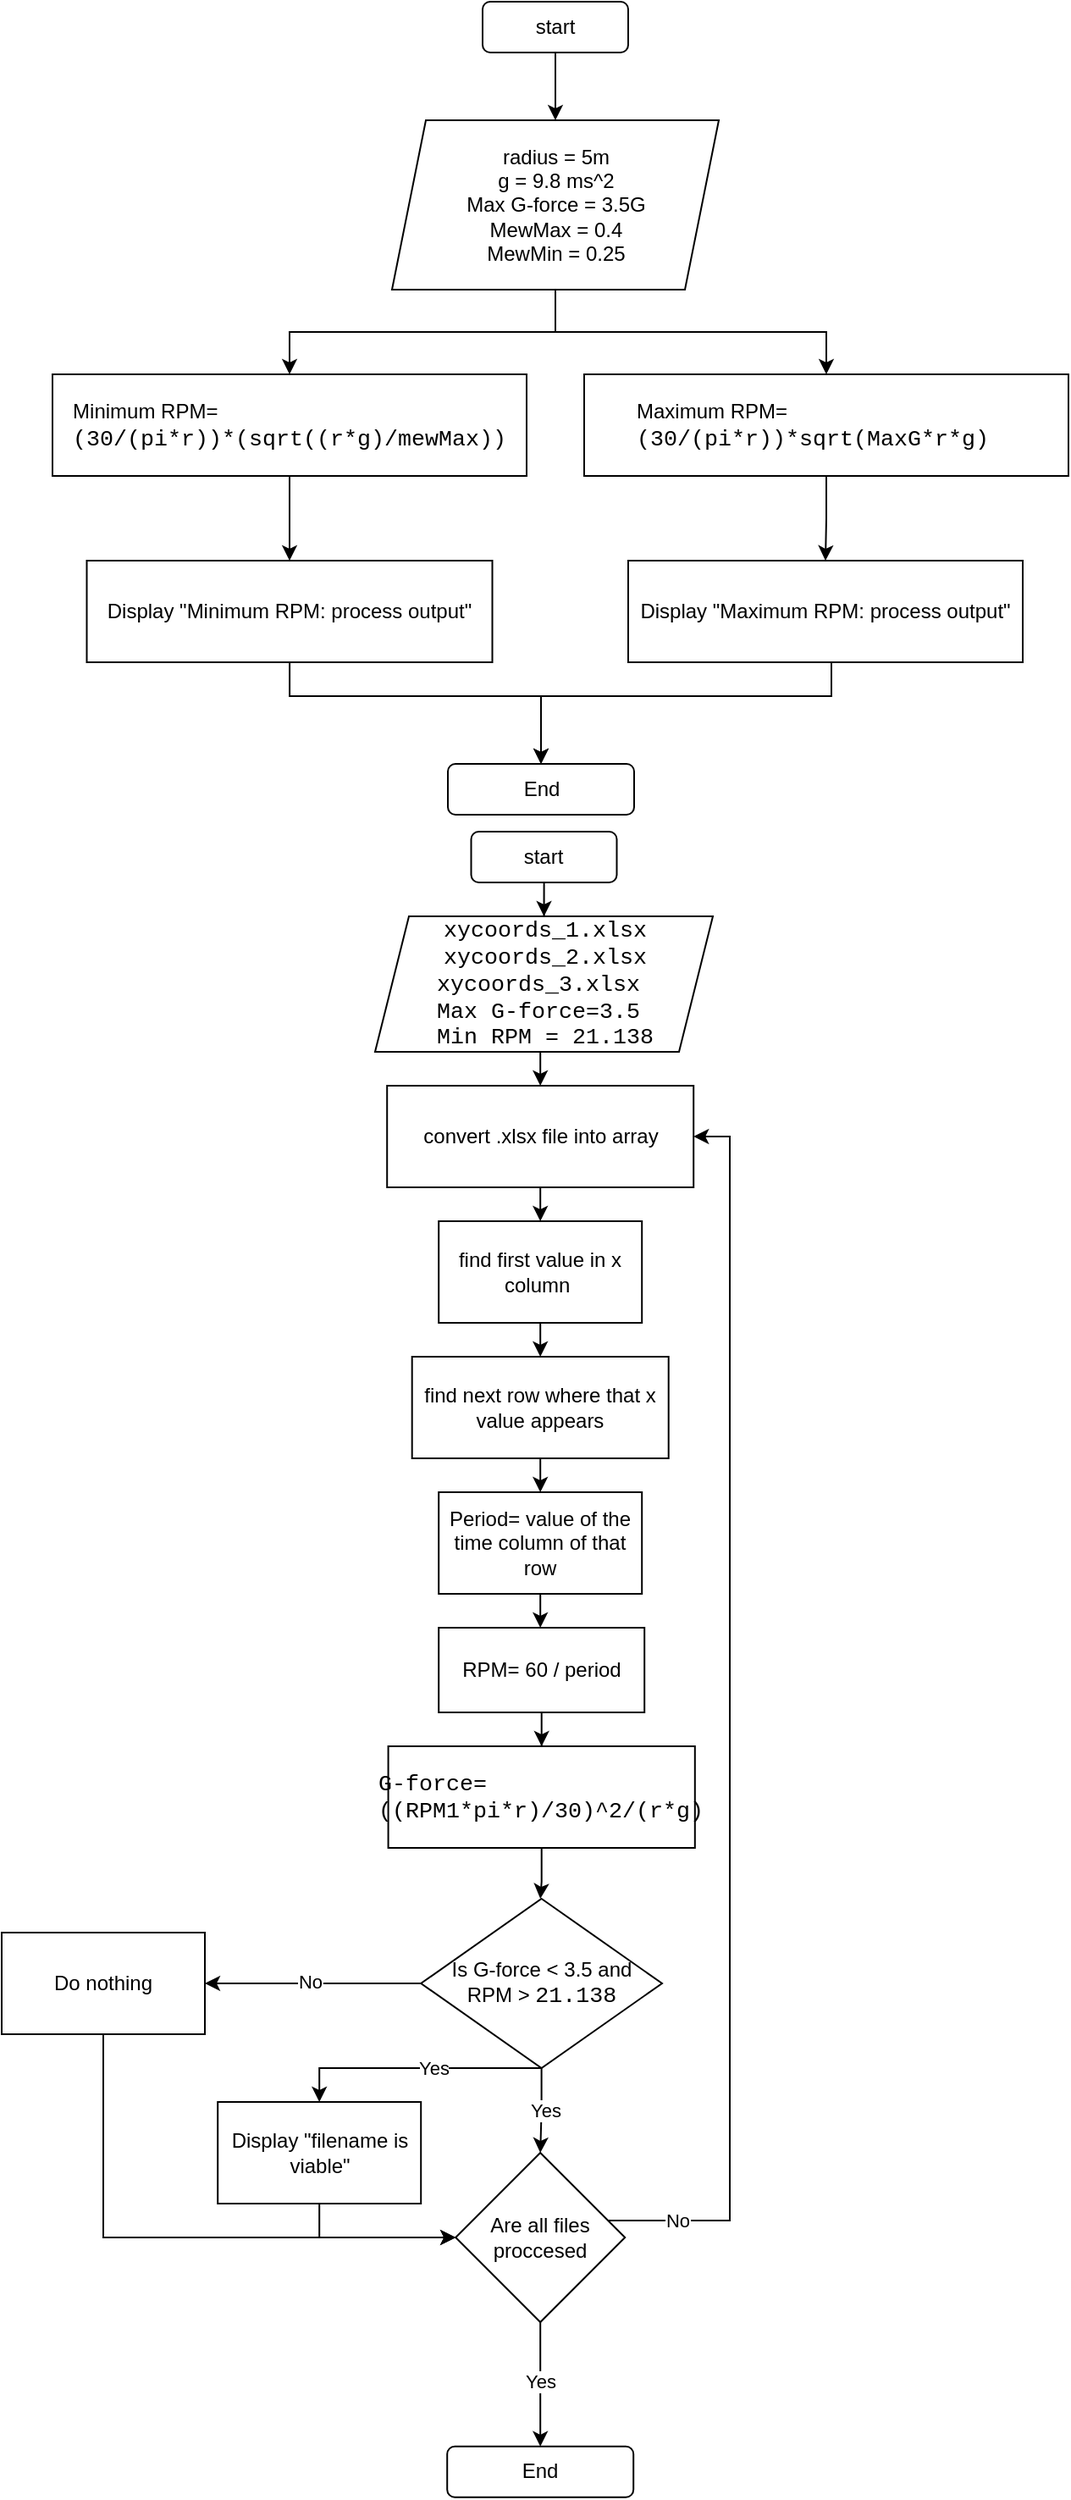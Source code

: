 <mxfile version="26.2.2">
  <diagram id="C5RBs43oDa-KdzZeNtuy" name="Page-1">
    <mxGraphModel dx="2216" dy="921" grid="1" gridSize="10" guides="1" tooltips="1" connect="1" arrows="1" fold="1" page="1" pageScale="1" pageWidth="1200" pageHeight="1600" math="0" shadow="0">
      <root>
        <mxCell id="WIyWlLk6GJQsqaUBKTNV-0" />
        <mxCell id="WIyWlLk6GJQsqaUBKTNV-1" parent="WIyWlLk6GJQsqaUBKTNV-0" />
        <mxCell id="7-r9sHtoe3iV2b30EBqN-4" style="edgeStyle=orthogonalEdgeStyle;rounded=0;orthogonalLoop=1;jettySize=auto;html=1;entryX=0.5;entryY=0;entryDx=0;entryDy=0;" parent="WIyWlLk6GJQsqaUBKTNV-1" source="hXV6cM4oUxrX_OrtFHHE-7" target="hXV6cM4oUxrX_OrtFHHE-40" edge="1">
          <mxGeometry relative="1" as="geometry" />
        </mxCell>
        <mxCell id="hXV6cM4oUxrX_OrtFHHE-7" value="&lt;div style=&quot;padding: 30px; font-size: medium; text-align: start;&quot; class=&quot;rtcContent&quot;&gt;&lt;div style=&quot;font-size: 10pt; font-family: Menlo, Monaco, Consolas, &amp;quot;Courier New&amp;quot;, monospace;&quot; class=&quot;lineNode&quot;&gt;&lt;span style=&quot;font-size: 12px; text-align: center; background-color: transparent; color: light-dark(rgb(0, 0, 0), rgb(255, 255, 255)); font-family: Helvetica;&quot;&gt;Minimum RPM=&lt;/span&gt;&lt;span style=&quot;white-space: pre;&quot;&gt;(30/(pi*r))*(sqrt((r*g)/mewMax))&lt;/span&gt;&lt;/div&gt;&lt;/div&gt;" style="rounded=0;whiteSpace=wrap;html=1;" parent="WIyWlLk6GJQsqaUBKTNV-1" vertex="1">
          <mxGeometry x="100" y="240" width="280" height="60" as="geometry" />
        </mxCell>
        <mxCell id="7-r9sHtoe3iV2b30EBqN-5" style="edgeStyle=orthogonalEdgeStyle;rounded=0;orthogonalLoop=1;jettySize=auto;html=1;entryX=0.5;entryY=0;entryDx=0;entryDy=0;" parent="WIyWlLk6GJQsqaUBKTNV-1" source="hXV6cM4oUxrX_OrtFHHE-8" target="hXV6cM4oUxrX_OrtFHHE-42" edge="1">
          <mxGeometry relative="1" as="geometry" />
        </mxCell>
        <mxCell id="hXV6cM4oUxrX_OrtFHHE-8" value="&lt;div style=&quot;padding: 30px; font-size: medium; text-align: start;&quot; class=&quot;rtcContent&quot;&gt;&lt;div style=&quot;font-size: 10pt; font-family: Menlo, Monaco, Consolas, &amp;quot;Courier New&amp;quot;, monospace;&quot; class=&quot;lineNode&quot;&gt;&lt;span style=&quot;font-size: 12px; text-align: center; background-color: transparent; color: light-dark(rgb(0, 0, 0), rgb(255, 255, 255)); font-family: Helvetica;&quot;&gt;Maximum RPM=&lt;/span&gt;&lt;span style=&quot;white-space: pre;&quot;&gt;(30/(pi*r))*sqrt(MaxG*r*g)&lt;/span&gt;&lt;/div&gt;&lt;/div&gt;" style="rounded=0;whiteSpace=wrap;html=1;" parent="WIyWlLk6GJQsqaUBKTNV-1" vertex="1">
          <mxGeometry x="414" y="240" width="286" height="60" as="geometry" />
        </mxCell>
        <mxCell id="7-r9sHtoe3iV2b30EBqN-1" value="" style="edgeStyle=orthogonalEdgeStyle;rounded=0;orthogonalLoop=1;jettySize=auto;html=1;" parent="WIyWlLk6GJQsqaUBKTNV-1" source="hXV6cM4oUxrX_OrtFHHE-29" target="7-r9sHtoe3iV2b30EBqN-0" edge="1">
          <mxGeometry relative="1" as="geometry" />
        </mxCell>
        <mxCell id="hXV6cM4oUxrX_OrtFHHE-29" value="start" style="rounded=1;whiteSpace=wrap;html=1;" parent="WIyWlLk6GJQsqaUBKTNV-1" vertex="1">
          <mxGeometry x="354" y="20" width="86" height="30" as="geometry" />
        </mxCell>
        <mxCell id="hXV6cM4oUxrX_OrtFHHE-36" value="End" style="rounded=1;whiteSpace=wrap;html=1;" parent="WIyWlLk6GJQsqaUBKTNV-1" vertex="1">
          <mxGeometry x="333.5" y="470" width="110" height="30" as="geometry" />
        </mxCell>
        <mxCell id="hXV6cM4oUxrX_OrtFHHE-44" style="edgeStyle=orthogonalEdgeStyle;rounded=0;orthogonalLoop=1;jettySize=auto;html=1;entryX=0.5;entryY=0;entryDx=0;entryDy=0;" parent="WIyWlLk6GJQsqaUBKTNV-1" source="hXV6cM4oUxrX_OrtFHHE-40" target="hXV6cM4oUxrX_OrtFHHE-36" edge="1">
          <mxGeometry relative="1" as="geometry">
            <mxPoint x="393.5" y="480" as="targetPoint" />
            <Array as="points">
              <mxPoint x="241" y="430" />
              <mxPoint x="389" y="430" />
            </Array>
          </mxGeometry>
        </mxCell>
        <mxCell id="hXV6cM4oUxrX_OrtFHHE-40" value="Display &quot;Minimum RPM: process output&quot;" style="whiteSpace=wrap;html=1;" parent="WIyWlLk6GJQsqaUBKTNV-1" vertex="1">
          <mxGeometry x="120.25" y="350" width="239.5" height="60" as="geometry" />
        </mxCell>
        <mxCell id="hXV6cM4oUxrX_OrtFHHE-43" style="edgeStyle=orthogonalEdgeStyle;rounded=0;orthogonalLoop=1;jettySize=auto;html=1;entryX=0.5;entryY=0;entryDx=0;entryDy=0;" parent="WIyWlLk6GJQsqaUBKTNV-1" source="hXV6cM4oUxrX_OrtFHHE-42" target="hXV6cM4oUxrX_OrtFHHE-36" edge="1">
          <mxGeometry relative="1" as="geometry">
            <Array as="points">
              <mxPoint x="560" y="430" />
              <mxPoint x="389" y="430" />
            </Array>
          </mxGeometry>
        </mxCell>
        <mxCell id="hXV6cM4oUxrX_OrtFHHE-42" value="Display &quot;Maximum RPM: process output&quot;" style="whiteSpace=wrap;html=1;" parent="WIyWlLk6GJQsqaUBKTNV-1" vertex="1">
          <mxGeometry x="440" y="350" width="233" height="60" as="geometry" />
        </mxCell>
        <mxCell id="7-r9sHtoe3iV2b30EBqN-2" style="edgeStyle=orthogonalEdgeStyle;rounded=0;orthogonalLoop=1;jettySize=auto;html=1;entryX=0.5;entryY=0;entryDx=0;entryDy=0;" parent="WIyWlLk6GJQsqaUBKTNV-1" source="7-r9sHtoe3iV2b30EBqN-0" target="hXV6cM4oUxrX_OrtFHHE-7" edge="1">
          <mxGeometry relative="1" as="geometry" />
        </mxCell>
        <mxCell id="7-r9sHtoe3iV2b30EBqN-3" style="edgeStyle=orthogonalEdgeStyle;rounded=0;orthogonalLoop=1;jettySize=auto;html=1;entryX=0.5;entryY=0;entryDx=0;entryDy=0;" parent="WIyWlLk6GJQsqaUBKTNV-1" source="7-r9sHtoe3iV2b30EBqN-0" target="hXV6cM4oUxrX_OrtFHHE-8" edge="1">
          <mxGeometry relative="1" as="geometry" />
        </mxCell>
        <mxCell id="7-r9sHtoe3iV2b30EBqN-0" value="radius = 5m&lt;div&gt;g = 9.8 ms^2&lt;/div&gt;&lt;div&gt;Max G-force = 3.5G&lt;/div&gt;&lt;div&gt;MewMax = 0.4&lt;/div&gt;&lt;div&gt;MewMin = 0.25&lt;/div&gt;" style="shape=parallelogram;perimeter=parallelogramPerimeter;whiteSpace=wrap;html=1;fixedSize=1;" parent="WIyWlLk6GJQsqaUBKTNV-1" vertex="1">
          <mxGeometry x="300.5" y="90" width="193" height="100" as="geometry" />
        </mxCell>
        <mxCell id="3qJD3kImKflB5u9U5FBh-38" style="edgeStyle=orthogonalEdgeStyle;rounded=0;orthogonalLoop=1;jettySize=auto;html=1;entryX=0.5;entryY=0;entryDx=0;entryDy=0;" edge="1" parent="WIyWlLk6GJQsqaUBKTNV-1" source="3qJD3kImKflB5u9U5FBh-0" target="3qJD3kImKflB5u9U5FBh-3">
          <mxGeometry relative="1" as="geometry" />
        </mxCell>
        <mxCell id="3qJD3kImKflB5u9U5FBh-0" value="start" style="rounded=1;whiteSpace=wrap;html=1;" vertex="1" parent="WIyWlLk6GJQsqaUBKTNV-1">
          <mxGeometry x="347.25" y="510" width="86" height="30" as="geometry" />
        </mxCell>
        <mxCell id="3qJD3kImKflB5u9U5FBh-14" style="edgeStyle=orthogonalEdgeStyle;rounded=0;orthogonalLoop=1;jettySize=auto;html=1;exitX=0.5;exitY=1;exitDx=0;exitDy=0;entryX=0.5;entryY=0;entryDx=0;entryDy=0;" edge="1" parent="WIyWlLk6GJQsqaUBKTNV-1" target="3qJD3kImKflB5u9U5FBh-6">
          <mxGeometry relative="1" as="geometry">
            <mxPoint x="388.1" y="640" as="sourcePoint" />
          </mxGeometry>
        </mxCell>
        <mxCell id="3qJD3kImKflB5u9U5FBh-3" value="&lt;span style=&quot;white-space: pre; font-family: Menlo, Monaco, Consolas, &amp;quot;Courier New&amp;quot;, monospace; font-size: 10pt; text-align: start; background-color: transparent;&quot;&gt;&lt;font&gt;xycoords_1.xlsx&lt;/font&gt;&lt;/span&gt;&lt;div&gt;&lt;span style=&quot;white-space: pre; font-family: Menlo, Monaco, Consolas, &amp;quot;Courier New&amp;quot;, monospace; font-size: 10pt; text-align: start; background-color: transparent;&quot;&gt;&lt;span style=&quot;background-color: transparent; font-size: 10pt;&quot;&gt;&lt;font&gt;xycoords_2.xlsx&lt;/font&gt;&lt;/span&gt;&lt;/span&gt;&lt;/div&gt;&lt;div&gt;&lt;span style=&quot;white-space: pre; font-family: Menlo, Monaco, Consolas, &amp;quot;Courier New&amp;quot;, monospace; font-size: 10pt; text-align: start; background-color: transparent;&quot;&gt;&lt;span style=&quot;background-color: transparent; font-size: 10pt;&quot;&gt;&lt;font&gt;&lt;span style=&quot;background-color: transparent; font-size: 10pt;&quot;&gt;xycoords_3.xlsx &lt;/span&gt;&lt;/font&gt;&lt;/span&gt;&lt;/span&gt;&lt;/div&gt;&lt;div style=&quot;text-align: start;&quot;&gt;&lt;font face=&quot;Menlo, Monaco, Consolas, Courier New, monospace&quot;&gt;&lt;span style=&quot;font-size: 13.333px; white-space: pre;&quot;&gt;Max G-force=3.5 &lt;/span&gt;&lt;/font&gt;&lt;/div&gt;&lt;div style=&quot;text-align: start;&quot;&gt;&lt;font face=&quot;Menlo, Monaco, Consolas, Courier New, monospace&quot;&gt;&lt;span style=&quot;font-size: 13.333px; white-space: pre;&quot;&gt;Min RPM = &lt;/span&gt;&lt;/font&gt;&lt;span style=&quot;white-space: pre; font-family: Menlo, Monaco, Consolas, &amp;quot;Courier New&amp;quot;, monospace; font-size: 10pt; background-color: transparent; color: light-dark(rgb(0, 0, 0), rgb(255, 255, 255));&quot;&gt;21.138&lt;/span&gt;&lt;/div&gt;" style="shape=parallelogram;perimeter=parallelogramPerimeter;whiteSpace=wrap;html=1;fixedSize=1;" vertex="1" parent="WIyWlLk6GJQsqaUBKTNV-1">
          <mxGeometry x="290.5" y="560" width="199.5" height="80" as="geometry" />
        </mxCell>
        <mxCell id="3qJD3kImKflB5u9U5FBh-15" style="edgeStyle=orthogonalEdgeStyle;rounded=0;orthogonalLoop=1;jettySize=auto;html=1;exitX=0.5;exitY=1;exitDx=0;exitDy=0;entryX=0.5;entryY=0;entryDx=0;entryDy=0;" edge="1" parent="WIyWlLk6GJQsqaUBKTNV-1" source="3qJD3kImKflB5u9U5FBh-6" target="3qJD3kImKflB5u9U5FBh-7">
          <mxGeometry relative="1" as="geometry" />
        </mxCell>
        <mxCell id="3qJD3kImKflB5u9U5FBh-6" value="convert .xlsx file into array" style="rounded=0;whiteSpace=wrap;html=1;" vertex="1" parent="WIyWlLk6GJQsqaUBKTNV-1">
          <mxGeometry x="297.6" y="660" width="181" height="60" as="geometry" />
        </mxCell>
        <mxCell id="3qJD3kImKflB5u9U5FBh-16" style="edgeStyle=orthogonalEdgeStyle;rounded=0;orthogonalLoop=1;jettySize=auto;html=1;exitX=0.5;exitY=1;exitDx=0;exitDy=0;entryX=0.5;entryY=0;entryDx=0;entryDy=0;" edge="1" parent="WIyWlLk6GJQsqaUBKTNV-1" source="3qJD3kImKflB5u9U5FBh-7" target="3qJD3kImKflB5u9U5FBh-9">
          <mxGeometry relative="1" as="geometry" />
        </mxCell>
        <mxCell id="3qJD3kImKflB5u9U5FBh-7" value="find first value in x column&amp;nbsp;" style="whiteSpace=wrap;html=1;rounded=0;" vertex="1" parent="WIyWlLk6GJQsqaUBKTNV-1">
          <mxGeometry x="328.1" y="740" width="120" height="60" as="geometry" />
        </mxCell>
        <mxCell id="3qJD3kImKflB5u9U5FBh-17" style="edgeStyle=orthogonalEdgeStyle;rounded=0;orthogonalLoop=1;jettySize=auto;html=1;exitX=0.5;exitY=1;exitDx=0;exitDy=0;entryX=0.5;entryY=0;entryDx=0;entryDy=0;" edge="1" parent="WIyWlLk6GJQsqaUBKTNV-1" source="3qJD3kImKflB5u9U5FBh-9" target="3qJD3kImKflB5u9U5FBh-11">
          <mxGeometry relative="1" as="geometry" />
        </mxCell>
        <mxCell id="3qJD3kImKflB5u9U5FBh-9" value="find next row where that x value appears" style="whiteSpace=wrap;html=1;rounded=0;" vertex="1" parent="WIyWlLk6GJQsqaUBKTNV-1">
          <mxGeometry x="312.35" y="820" width="151.5" height="60" as="geometry" />
        </mxCell>
        <mxCell id="3qJD3kImKflB5u9U5FBh-19" value="" style="edgeStyle=orthogonalEdgeStyle;rounded=0;orthogonalLoop=1;jettySize=auto;html=1;" edge="1" parent="WIyWlLk6GJQsqaUBKTNV-1" source="3qJD3kImKflB5u9U5FBh-11" target="3qJD3kImKflB5u9U5FBh-18">
          <mxGeometry relative="1" as="geometry" />
        </mxCell>
        <mxCell id="3qJD3kImKflB5u9U5FBh-11" value="Period= value of the time column of that row" style="whiteSpace=wrap;html=1;rounded=0;" vertex="1" parent="WIyWlLk6GJQsqaUBKTNV-1">
          <mxGeometry x="328.1" y="900" width="120" height="60" as="geometry" />
        </mxCell>
        <mxCell id="3qJD3kImKflB5u9U5FBh-21" value="" style="edgeStyle=orthogonalEdgeStyle;rounded=0;orthogonalLoop=1;jettySize=auto;html=1;" edge="1" parent="WIyWlLk6GJQsqaUBKTNV-1" source="3qJD3kImKflB5u9U5FBh-18" target="3qJD3kImKflB5u9U5FBh-20">
          <mxGeometry relative="1" as="geometry" />
        </mxCell>
        <mxCell id="3qJD3kImKflB5u9U5FBh-18" value="RPM= 60 / period" style="whiteSpace=wrap;html=1;rounded=0;" vertex="1" parent="WIyWlLk6GJQsqaUBKTNV-1">
          <mxGeometry x="328.1" y="980" width="121.5" height="50" as="geometry" />
        </mxCell>
        <mxCell id="3qJD3kImKflB5u9U5FBh-23" value="" style="edgeStyle=orthogonalEdgeStyle;rounded=0;orthogonalLoop=1;jettySize=auto;html=1;" edge="1" parent="WIyWlLk6GJQsqaUBKTNV-1" source="3qJD3kImKflB5u9U5FBh-20">
          <mxGeometry relative="1" as="geometry">
            <mxPoint x="388.1" y="1140" as="targetPoint" />
          </mxGeometry>
        </mxCell>
        <mxCell id="3qJD3kImKflB5u9U5FBh-20" value="&lt;div style=&quot;padding: 30px; font-size: medium; text-align: start;&quot; class=&quot;rtcContent&quot;&gt;&lt;div style=&quot;font-size: 10pt; font-family: Menlo, Monaco, Consolas, &amp;quot;Courier New&amp;quot;, monospace;&quot; class=&quot;lineNode&quot;&gt;&lt;span style=&quot;white-space: pre;&quot;&gt;G-force&lt;/span&gt;&lt;span style=&quot;white-space: pre; font-size: 10pt; background-color: transparent; color: light-dark(rgb(0, 0, 0), rgb(255, 255, 255));&quot;&gt;=&lt;/span&gt;&lt;/div&gt;&lt;div style=&quot;font-size: 10pt; font-family: Menlo, Monaco, Consolas, &amp;quot;Courier New&amp;quot;, monospace;&quot; class=&quot;lineNode&quot;&gt;&lt;span style=&quot;white-space: pre; font-size: 10pt; background-color: transparent; color: light-dark(rgb(0, 0, 0), rgb(255, 255, 255));&quot;&gt;((RPM1*pi*r)/30)^2/(r*g)&lt;/span&gt;&lt;/div&gt;&lt;/div&gt;" style="whiteSpace=wrap;html=1;rounded=0;" vertex="1" parent="WIyWlLk6GJQsqaUBKTNV-1">
          <mxGeometry x="298.29" y="1050" width="181.12" height="60" as="geometry" />
        </mxCell>
        <mxCell id="3qJD3kImKflB5u9U5FBh-30" style="edgeStyle=orthogonalEdgeStyle;rounded=0;orthogonalLoop=1;jettySize=auto;html=1;entryX=1;entryY=0.5;entryDx=0;entryDy=0;" edge="1" parent="WIyWlLk6GJQsqaUBKTNV-1" source="3qJD3kImKflB5u9U5FBh-24" target="3qJD3kImKflB5u9U5FBh-6">
          <mxGeometry relative="1" as="geometry">
            <Array as="points">
              <mxPoint x="500" y="1330" />
              <mxPoint x="500" y="690" />
            </Array>
          </mxGeometry>
        </mxCell>
        <mxCell id="3qJD3kImKflB5u9U5FBh-31" value="No" style="edgeLabel;html=1;align=center;verticalAlign=middle;resizable=0;points=[];" vertex="1" connectable="0" parent="3qJD3kImKflB5u9U5FBh-30">
          <mxGeometry x="-0.89" y="1" relative="1" as="geometry">
            <mxPoint y="1" as="offset" />
          </mxGeometry>
        </mxCell>
        <mxCell id="3qJD3kImKflB5u9U5FBh-35" value="" style="edgeStyle=orthogonalEdgeStyle;rounded=0;orthogonalLoop=1;jettySize=auto;html=1;" edge="1" parent="WIyWlLk6GJQsqaUBKTNV-1" source="3qJD3kImKflB5u9U5FBh-24" target="3qJD3kImKflB5u9U5FBh-34">
          <mxGeometry relative="1" as="geometry" />
        </mxCell>
        <mxCell id="3qJD3kImKflB5u9U5FBh-36" value="Yes" style="edgeLabel;html=1;align=center;verticalAlign=middle;resizable=0;points=[];" vertex="1" connectable="0" parent="3qJD3kImKflB5u9U5FBh-35">
          <mxGeometry x="-0.05" relative="1" as="geometry">
            <mxPoint as="offset" />
          </mxGeometry>
        </mxCell>
        <mxCell id="3qJD3kImKflB5u9U5FBh-24" value="Are all files proccesed" style="rhombus;whiteSpace=wrap;html=1;" vertex="1" parent="WIyWlLk6GJQsqaUBKTNV-1">
          <mxGeometry x="338.1" y="1290" width="100" height="100" as="geometry" />
        </mxCell>
        <mxCell id="3qJD3kImKflB5u9U5FBh-34" value="End" style="rounded=1;whiteSpace=wrap;html=1;" vertex="1" parent="WIyWlLk6GJQsqaUBKTNV-1">
          <mxGeometry x="333.1" y="1463.39" width="110" height="30" as="geometry" />
        </mxCell>
        <mxCell id="3qJD3kImKflB5u9U5FBh-41" style="edgeStyle=orthogonalEdgeStyle;rounded=0;orthogonalLoop=1;jettySize=auto;html=1;entryX=0.5;entryY=0;entryDx=0;entryDy=0;" edge="1" parent="WIyWlLk6GJQsqaUBKTNV-1" source="3qJD3kImKflB5u9U5FBh-39" target="3qJD3kImKflB5u9U5FBh-24">
          <mxGeometry relative="1" as="geometry" />
        </mxCell>
        <mxCell id="3qJD3kImKflB5u9U5FBh-42" value="Yes" style="edgeLabel;html=1;align=center;verticalAlign=middle;resizable=0;points=[];" vertex="1" connectable="0" parent="3qJD3kImKflB5u9U5FBh-41">
          <mxGeometry x="-0.041" y="2" relative="1" as="geometry">
            <mxPoint as="offset" />
          </mxGeometry>
        </mxCell>
        <mxCell id="3qJD3kImKflB5u9U5FBh-45" style="edgeStyle=orthogonalEdgeStyle;rounded=0;orthogonalLoop=1;jettySize=auto;html=1;exitX=0.5;exitY=1;exitDx=0;exitDy=0;entryX=0.5;entryY=0;entryDx=0;entryDy=0;" edge="1" parent="WIyWlLk6GJQsqaUBKTNV-1" source="3qJD3kImKflB5u9U5FBh-39" target="3qJD3kImKflB5u9U5FBh-44">
          <mxGeometry relative="1" as="geometry">
            <Array as="points">
              <mxPoint x="258" y="1240" />
            </Array>
          </mxGeometry>
        </mxCell>
        <mxCell id="3qJD3kImKflB5u9U5FBh-47" value="Yes" style="edgeLabel;html=1;align=center;verticalAlign=middle;resizable=0;points=[];" vertex="1" connectable="0" parent="3qJD3kImKflB5u9U5FBh-45">
          <mxGeometry x="-0.146" relative="1" as="geometry">
            <mxPoint as="offset" />
          </mxGeometry>
        </mxCell>
        <mxCell id="3qJD3kImKflB5u9U5FBh-46" style="edgeStyle=orthogonalEdgeStyle;rounded=0;orthogonalLoop=1;jettySize=auto;html=1;" edge="1" parent="WIyWlLk6GJQsqaUBKTNV-1" source="3qJD3kImKflB5u9U5FBh-39">
          <mxGeometry relative="1" as="geometry">
            <mxPoint x="190" y="1190.0" as="targetPoint" />
          </mxGeometry>
        </mxCell>
        <mxCell id="3qJD3kImKflB5u9U5FBh-48" value="No" style="edgeLabel;html=1;align=center;verticalAlign=middle;resizable=0;points=[];" vertex="1" connectable="0" parent="3qJD3kImKflB5u9U5FBh-46">
          <mxGeometry x="0.037" y="-2" relative="1" as="geometry">
            <mxPoint as="offset" />
          </mxGeometry>
        </mxCell>
        <mxCell id="3qJD3kImKflB5u9U5FBh-39" value="Is G-force &amp;lt; 3.5 and&lt;div&gt;RPM &amp;gt;&amp;nbsp;&lt;span style=&quot;white-space: pre; font-family: Menlo, Monaco, Consolas, &amp;quot;Courier New&amp;quot;, monospace; font-size: 10pt; text-align: start; background-color: transparent; color: light-dark(rgb(0, 0, 0), rgb(255, 255, 255));&quot;&gt;21.138&lt;/span&gt;&lt;/div&gt;" style="rhombus;whiteSpace=wrap;html=1;" vertex="1" parent="WIyWlLk6GJQsqaUBKTNV-1">
          <mxGeometry x="317.6" y="1140" width="142.4" height="100" as="geometry" />
        </mxCell>
        <mxCell id="3qJD3kImKflB5u9U5FBh-52" style="edgeStyle=orthogonalEdgeStyle;rounded=0;orthogonalLoop=1;jettySize=auto;html=1;exitX=0.5;exitY=1;exitDx=0;exitDy=0;" edge="1" parent="WIyWlLk6GJQsqaUBKTNV-1" source="3qJD3kImKflB5u9U5FBh-44" target="3qJD3kImKflB5u9U5FBh-24">
          <mxGeometry relative="1" as="geometry" />
        </mxCell>
        <mxCell id="3qJD3kImKflB5u9U5FBh-44" value="Display &quot;filename is viable&quot;" style="rounded=0;whiteSpace=wrap;html=1;" vertex="1" parent="WIyWlLk6GJQsqaUBKTNV-1">
          <mxGeometry x="197.6" y="1260" width="120" height="60" as="geometry" />
        </mxCell>
        <mxCell id="3qJD3kImKflB5u9U5FBh-53" style="edgeStyle=orthogonalEdgeStyle;rounded=0;orthogonalLoop=1;jettySize=auto;html=1;entryX=0;entryY=0.5;entryDx=0;entryDy=0;" edge="1" parent="WIyWlLk6GJQsqaUBKTNV-1" source="3qJD3kImKflB5u9U5FBh-49" target="3qJD3kImKflB5u9U5FBh-24">
          <mxGeometry relative="1" as="geometry">
            <Array as="points">
              <mxPoint x="130" y="1340" />
            </Array>
          </mxGeometry>
        </mxCell>
        <mxCell id="3qJD3kImKflB5u9U5FBh-49" value="Do nothing" style="rounded=0;whiteSpace=wrap;html=1;" vertex="1" parent="WIyWlLk6GJQsqaUBKTNV-1">
          <mxGeometry x="70" y="1160" width="120" height="60" as="geometry" />
        </mxCell>
      </root>
    </mxGraphModel>
  </diagram>
</mxfile>

